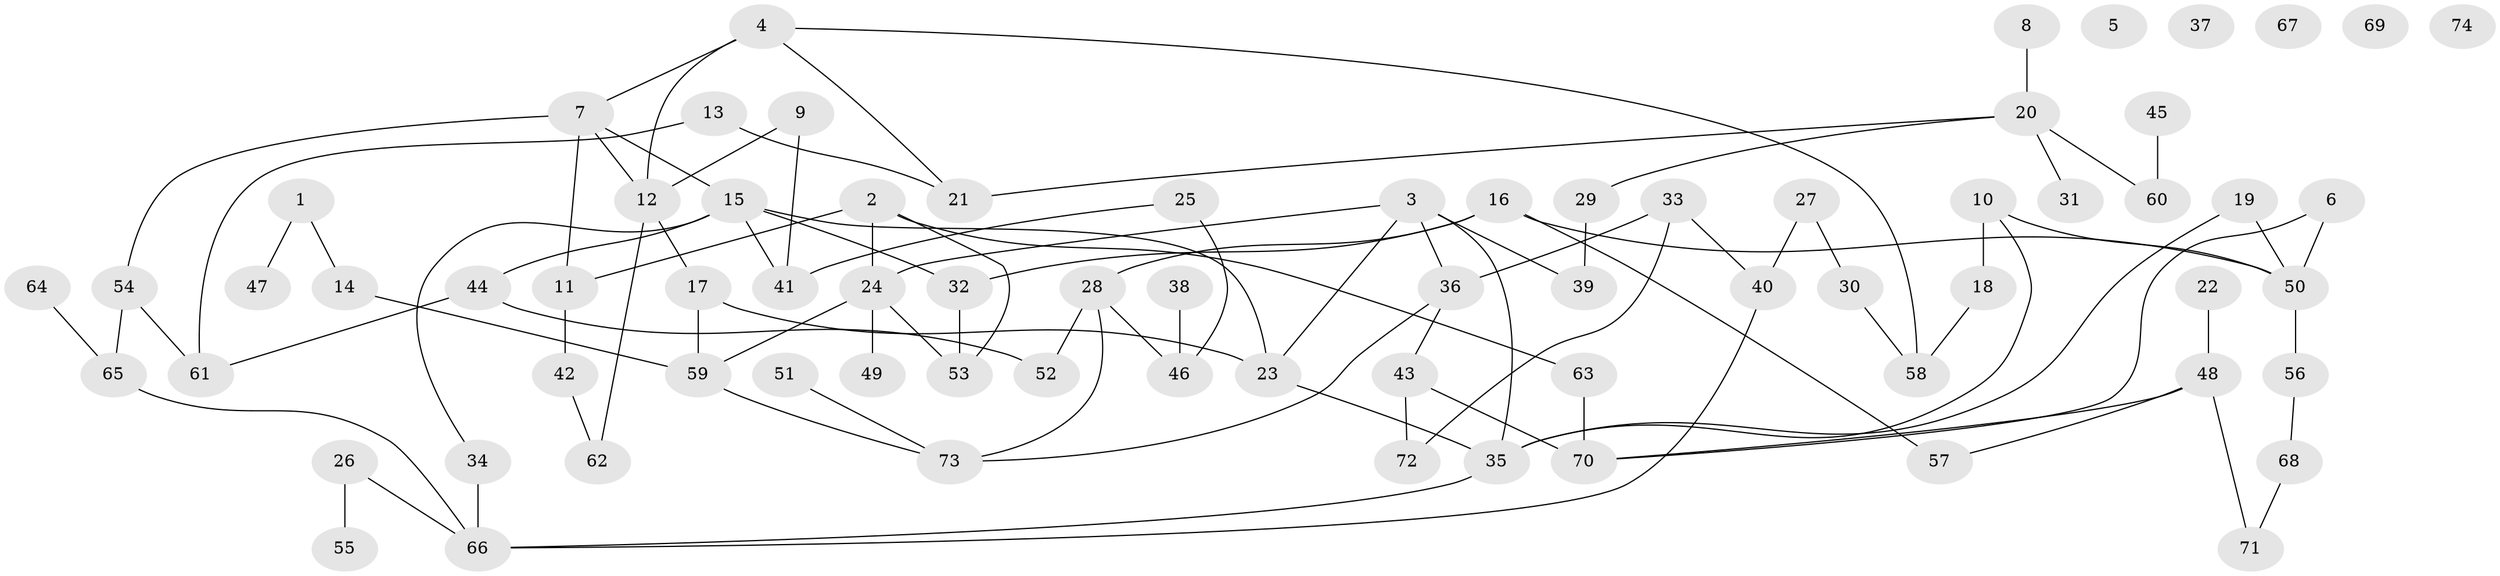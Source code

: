 // coarse degree distribution, {0: 0.09803921568627451, 4: 0.17647058823529413, 1: 0.19607843137254902, 6: 0.0784313725490196, 3: 0.13725490196078433, 2: 0.21568627450980393, 5: 0.09803921568627451}
// Generated by graph-tools (version 1.1) at 2025/42/03/04/25 21:42:31]
// undirected, 74 vertices, 96 edges
graph export_dot {
graph [start="1"]
  node [color=gray90,style=filled];
  1;
  2;
  3;
  4;
  5;
  6;
  7;
  8;
  9;
  10;
  11;
  12;
  13;
  14;
  15;
  16;
  17;
  18;
  19;
  20;
  21;
  22;
  23;
  24;
  25;
  26;
  27;
  28;
  29;
  30;
  31;
  32;
  33;
  34;
  35;
  36;
  37;
  38;
  39;
  40;
  41;
  42;
  43;
  44;
  45;
  46;
  47;
  48;
  49;
  50;
  51;
  52;
  53;
  54;
  55;
  56;
  57;
  58;
  59;
  60;
  61;
  62;
  63;
  64;
  65;
  66;
  67;
  68;
  69;
  70;
  71;
  72;
  73;
  74;
  1 -- 14;
  1 -- 47;
  2 -- 11;
  2 -- 24;
  2 -- 53;
  2 -- 63;
  3 -- 23;
  3 -- 24;
  3 -- 35;
  3 -- 36;
  3 -- 39;
  4 -- 7;
  4 -- 12;
  4 -- 21;
  4 -- 58;
  6 -- 50;
  6 -- 70;
  7 -- 11;
  7 -- 12;
  7 -- 15;
  7 -- 54;
  8 -- 20;
  9 -- 12;
  9 -- 41;
  10 -- 18;
  10 -- 35;
  10 -- 50;
  11 -- 42;
  12 -- 17;
  12 -- 62;
  13 -- 21;
  13 -- 61;
  14 -- 59;
  15 -- 23;
  15 -- 32;
  15 -- 34;
  15 -- 41;
  15 -- 44;
  16 -- 28;
  16 -- 32;
  16 -- 50;
  16 -- 57;
  17 -- 23;
  17 -- 59;
  18 -- 58;
  19 -- 35;
  19 -- 50;
  20 -- 21;
  20 -- 29;
  20 -- 31;
  20 -- 60;
  22 -- 48;
  23 -- 35;
  24 -- 49;
  24 -- 53;
  24 -- 59;
  25 -- 41;
  25 -- 46;
  26 -- 55;
  26 -- 66;
  27 -- 30;
  27 -- 40;
  28 -- 46;
  28 -- 52;
  28 -- 73;
  29 -- 39;
  30 -- 58;
  32 -- 53;
  33 -- 36;
  33 -- 40;
  33 -- 72;
  34 -- 66;
  35 -- 66;
  36 -- 43;
  36 -- 73;
  38 -- 46;
  40 -- 66;
  42 -- 62;
  43 -- 70;
  43 -- 72;
  44 -- 52;
  44 -- 61;
  45 -- 60;
  48 -- 57;
  48 -- 70;
  48 -- 71;
  50 -- 56;
  51 -- 73;
  54 -- 61;
  54 -- 65;
  56 -- 68;
  59 -- 73;
  63 -- 70;
  64 -- 65;
  65 -- 66;
  68 -- 71;
}
